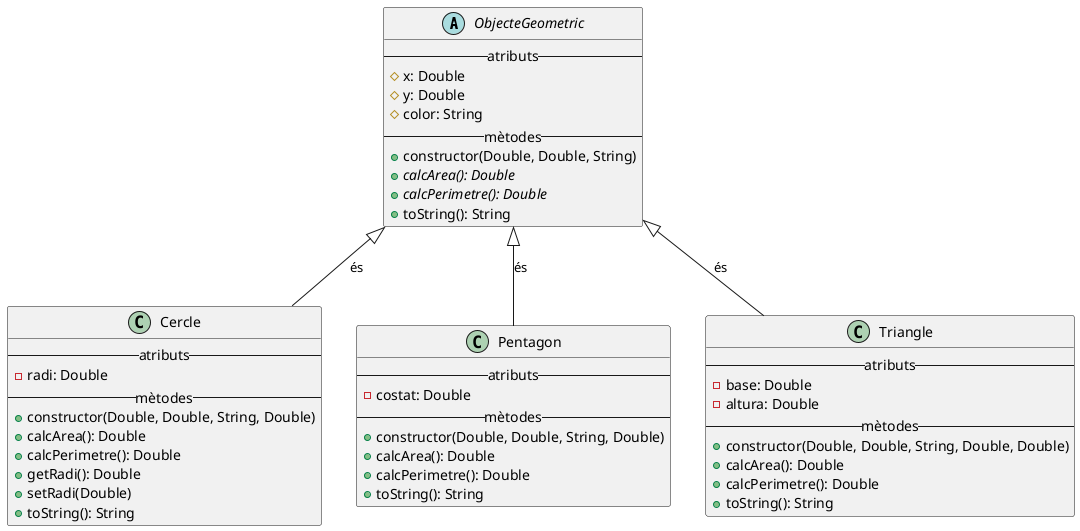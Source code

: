 @startuml
'https://plantuml.com/class-diagram

abstract class ObjecteGeometric{
    -- atributs --
    # x: Double
    # y: Double
    # color: String
    -- mètodes --
    + constructor(Double, Double, String)
    + {abstract} calcArea(): Double
    + {abstract} calcPerimetre(): Double
    + toString(): String
}

class Cercle{
   -- atributs --
    - radi: Double
   -- mètodes --
   + constructor(Double, Double, String, Double)
   + calcArea(): Double
   + calcPerimetre(): Double
   + getRadi(): Double
   + setRadi(Double)
   + toString(): String
}

class Pentagon{
   -- atributs --
   - costat: Double
   -- mètodes --
   + constructor(Double, Double, String, Double)
   + calcArea(): Double
   + calcPerimetre(): Double
   + toString(): String
}

class Triangle{
   -- atributs --
    - base: Double
    - altura: Double
   -- mètodes --
   + constructor(Double, Double, String, Double, Double)
   + calcArea(): Double
   + calcPerimetre(): Double
   + toString(): String
}

ObjecteGeometric <|-- Cercle : és
ObjecteGeometric <|-- Pentagon : és
ObjecteGeometric <|-- Triangle : és


@enduml